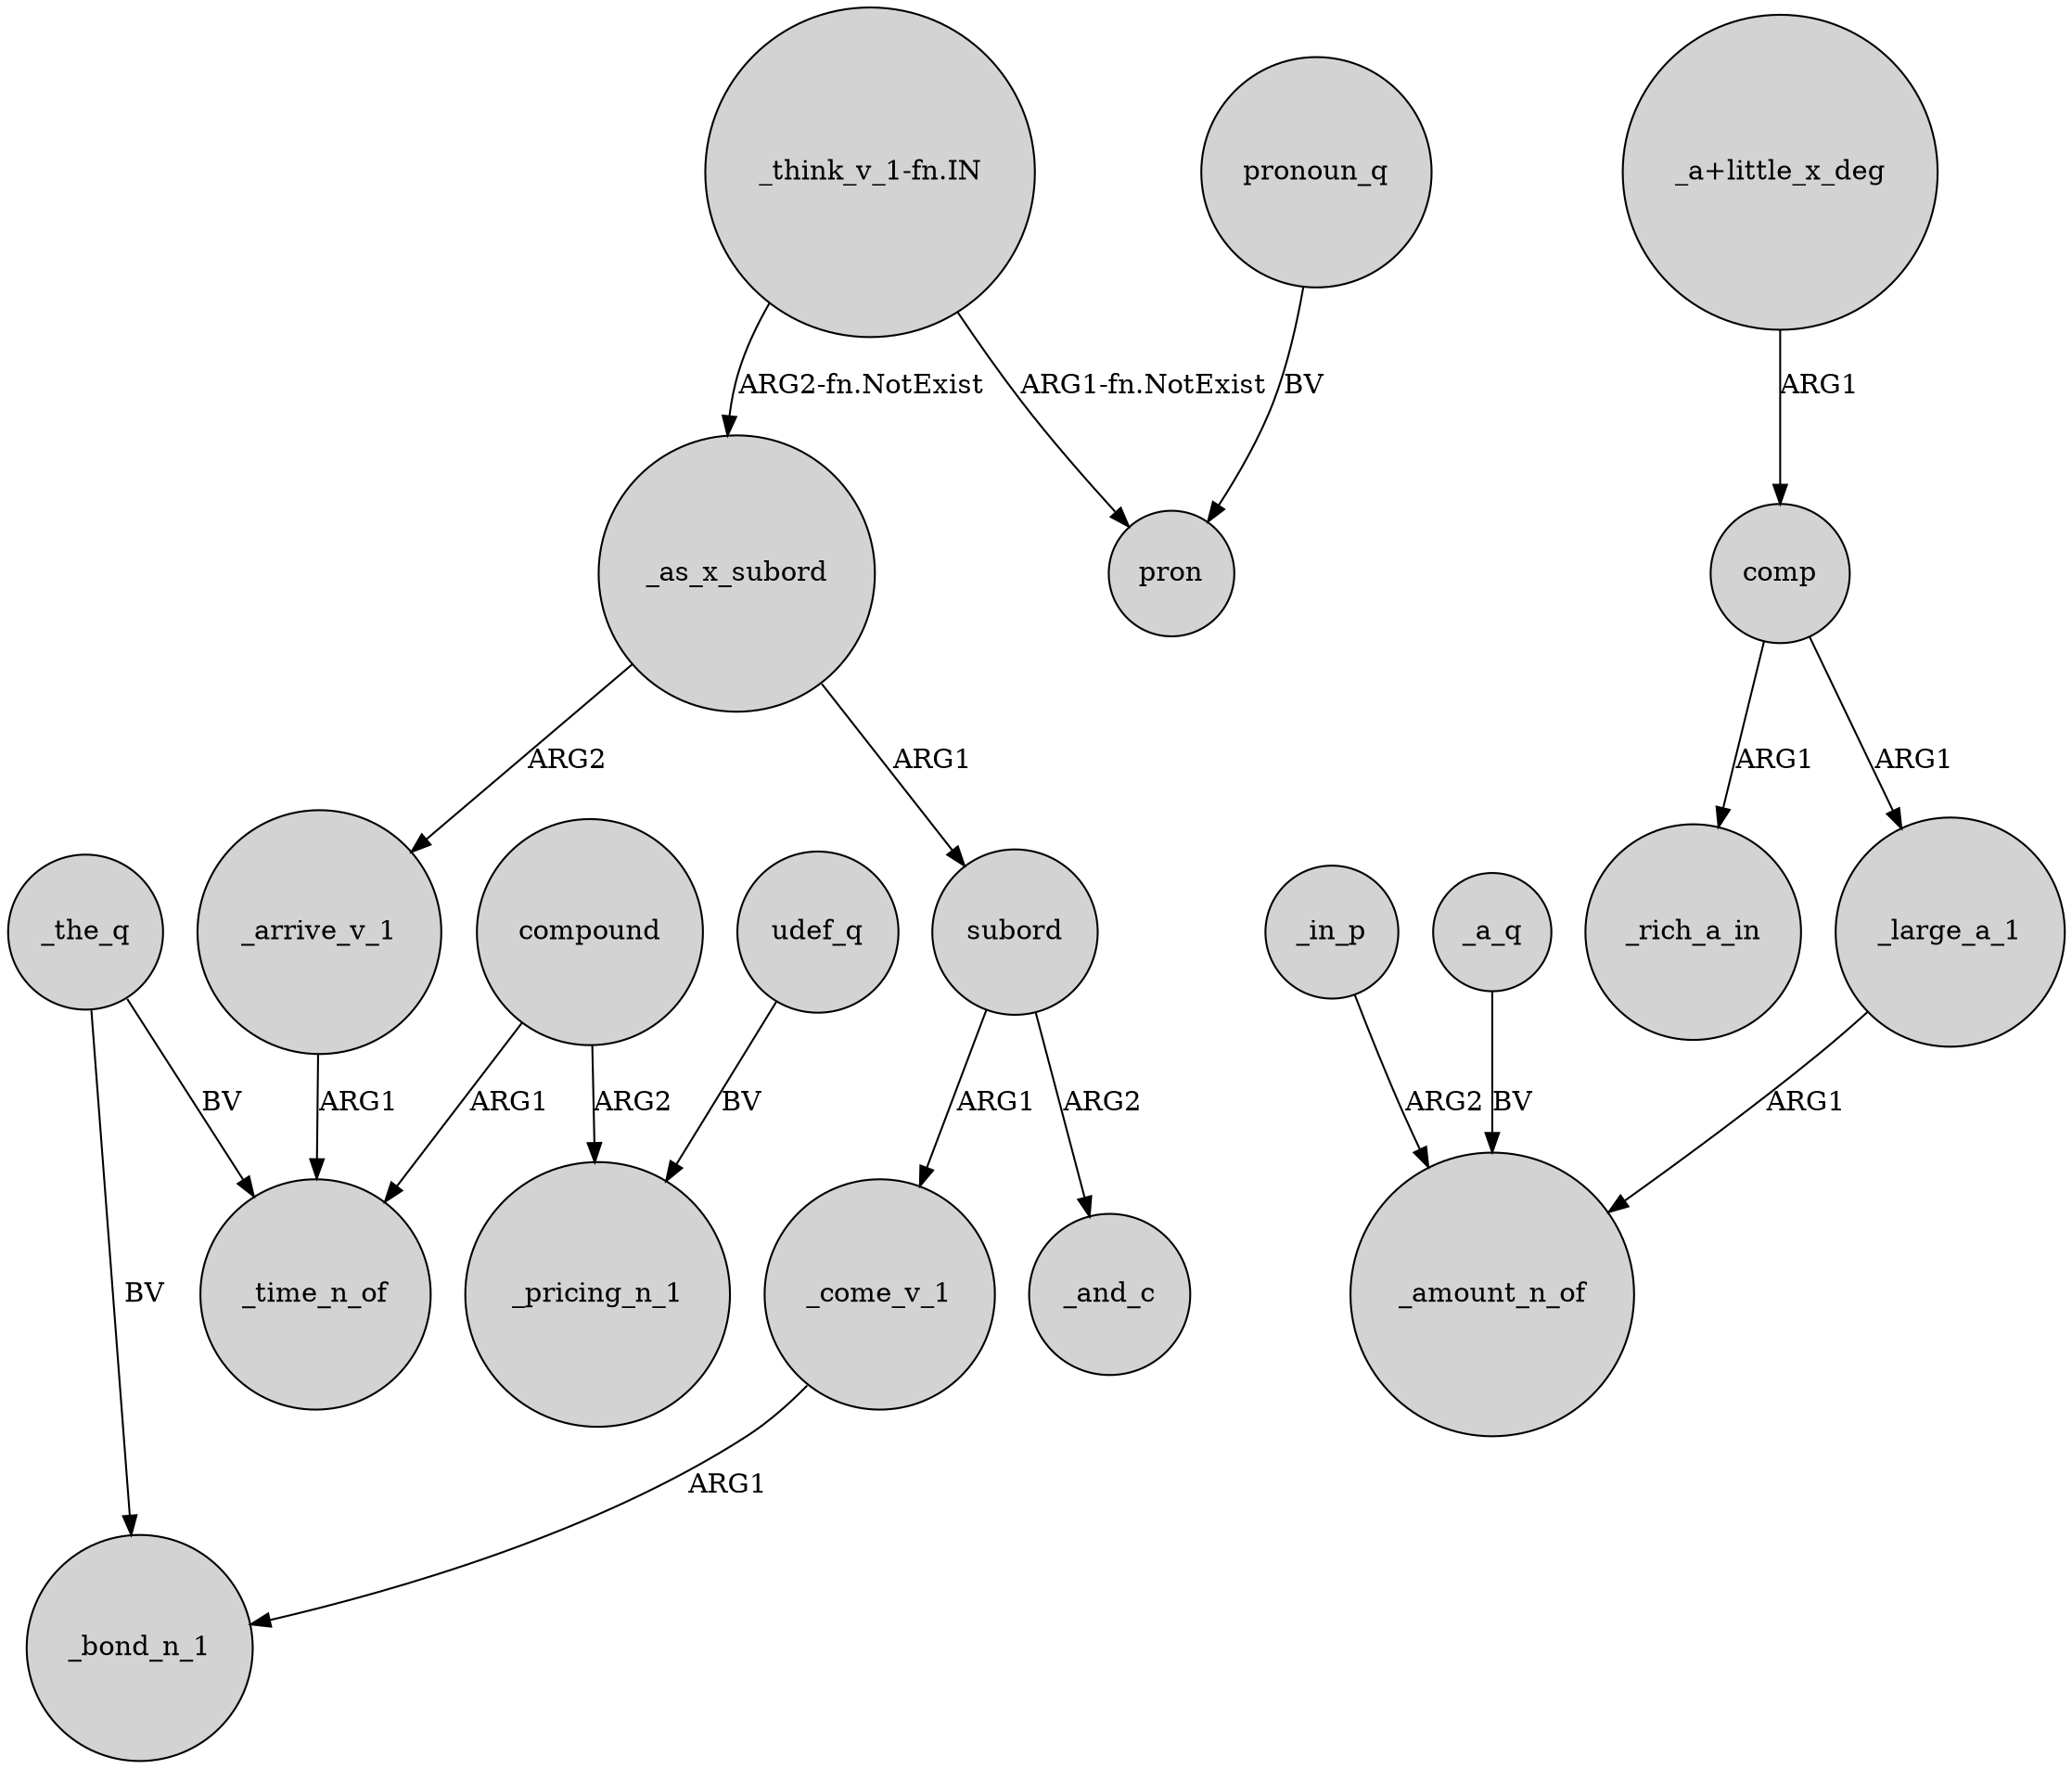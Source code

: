 digraph {
	node [shape=circle style=filled]
	_as_x_subord -> subord [label=ARG1]
	"_think_v_1-fn.IN" -> _as_x_subord [label="ARG2-fn.NotExist"]
	comp -> _rich_a_in [label=ARG1]
	compound -> _pricing_n_1 [label=ARG2]
	compound -> _time_n_of [label=ARG1]
	"_think_v_1-fn.IN" -> pron [label="ARG1-fn.NotExist"]
	comp -> _large_a_1 [label=ARG1]
	_in_p -> _amount_n_of [label=ARG2]
	subord -> _come_v_1 [label=ARG1]
	_arrive_v_1 -> _time_n_of [label=ARG1]
	_as_x_subord -> _arrive_v_1 [label=ARG2]
	pronoun_q -> pron [label=BV]
	_come_v_1 -> _bond_n_1 [label=ARG1]
	_the_q -> _time_n_of [label=BV]
	_the_q -> _bond_n_1 [label=BV]
	_large_a_1 -> _amount_n_of [label=ARG1]
	"_a+little_x_deg" -> comp [label=ARG1]
	udef_q -> _pricing_n_1 [label=BV]
	subord -> _and_c [label=ARG2]
	_a_q -> _amount_n_of [label=BV]
}
